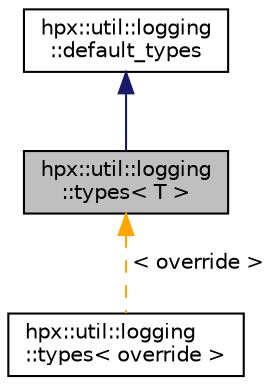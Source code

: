 digraph "hpx::util::logging::types&lt; T &gt;"
{
  edge [fontname="Helvetica",fontsize="10",labelfontname="Helvetica",labelfontsize="10"];
  node [fontname="Helvetica",fontsize="10",shape=record];
  Node0 [label="hpx::util::logging\l::types\< T \>",height=0.2,width=0.4,color="black", fillcolor="grey75", style="filled", fontcolor="black"];
  Node1 -> Node0 [dir="back",color="midnightblue",fontsize="10",style="solid",fontname="Helvetica"];
  Node1 [label="hpx::util::logging\l::default_types",height=0.2,width=0.4,color="black", fillcolor="white", style="filled",URL="$d6/d15/structhpx_1_1util_1_1logging_1_1default__types.html"];
  Node0 -> Node2 [dir="back",color="orange",fontsize="10",style="dashed",label=" \< override \>" ,fontname="Helvetica"];
  Node2 [label="hpx::util::logging\l::types\< override \>",height=0.2,width=0.4,color="black", fillcolor="white", style="filled",URL="$d5/d2b/structhpx_1_1util_1_1logging_1_1types.html"];
}
